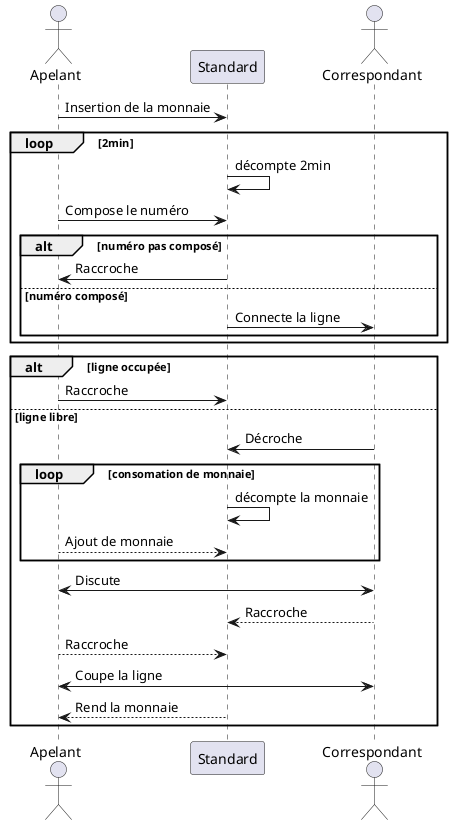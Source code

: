 
@startuml
Actor Apelant
Apelant -> Standard: Insertion de la monnaie
Actor Correspondant

loop 2min
Standard -> Standard : décompte 2min
Apelant -> Standard: Compose le numéro
alt numéro pas composé
Standard -> Apelant: Raccroche
else numéro composé
Standard -> Correspondant: Connecte la ligne
end
end
alt  ligne occupée

    Apelant -> Standard: Raccroche

else ligne libre
Correspondant -> Standard: Décroche

loop consomation de monnaie
Standard -> Standard : décompte la monnaie
Apelant --> Standard: Ajout de monnaie
end

Apelant <-> Correspondant: Discute

Correspondant --> Standard: Raccroche
Apelant --> Standard: Raccroche
Apelant <-> Correspondant: Coupe la ligne
Standard --> Apelant: Rend la monnaie
end
@enduml
